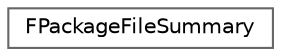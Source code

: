 digraph "Graphical Class Hierarchy"
{
 // INTERACTIVE_SVG=YES
 // LATEX_PDF_SIZE
  bgcolor="transparent";
  edge [fontname=Helvetica,fontsize=10,labelfontname=Helvetica,labelfontsize=10];
  node [fontname=Helvetica,fontsize=10,shape=box,height=0.2,width=0.4];
  rankdir="LR";
  Node0 [id="Node000000",label="FPackageFileSummary",height=0.2,width=0.4,color="grey40", fillcolor="white", style="filled",URL="$d7/db2/structFPackageFileSummary.html",tooltip="A \"table of contents\" for an Unreal package file."];
}
